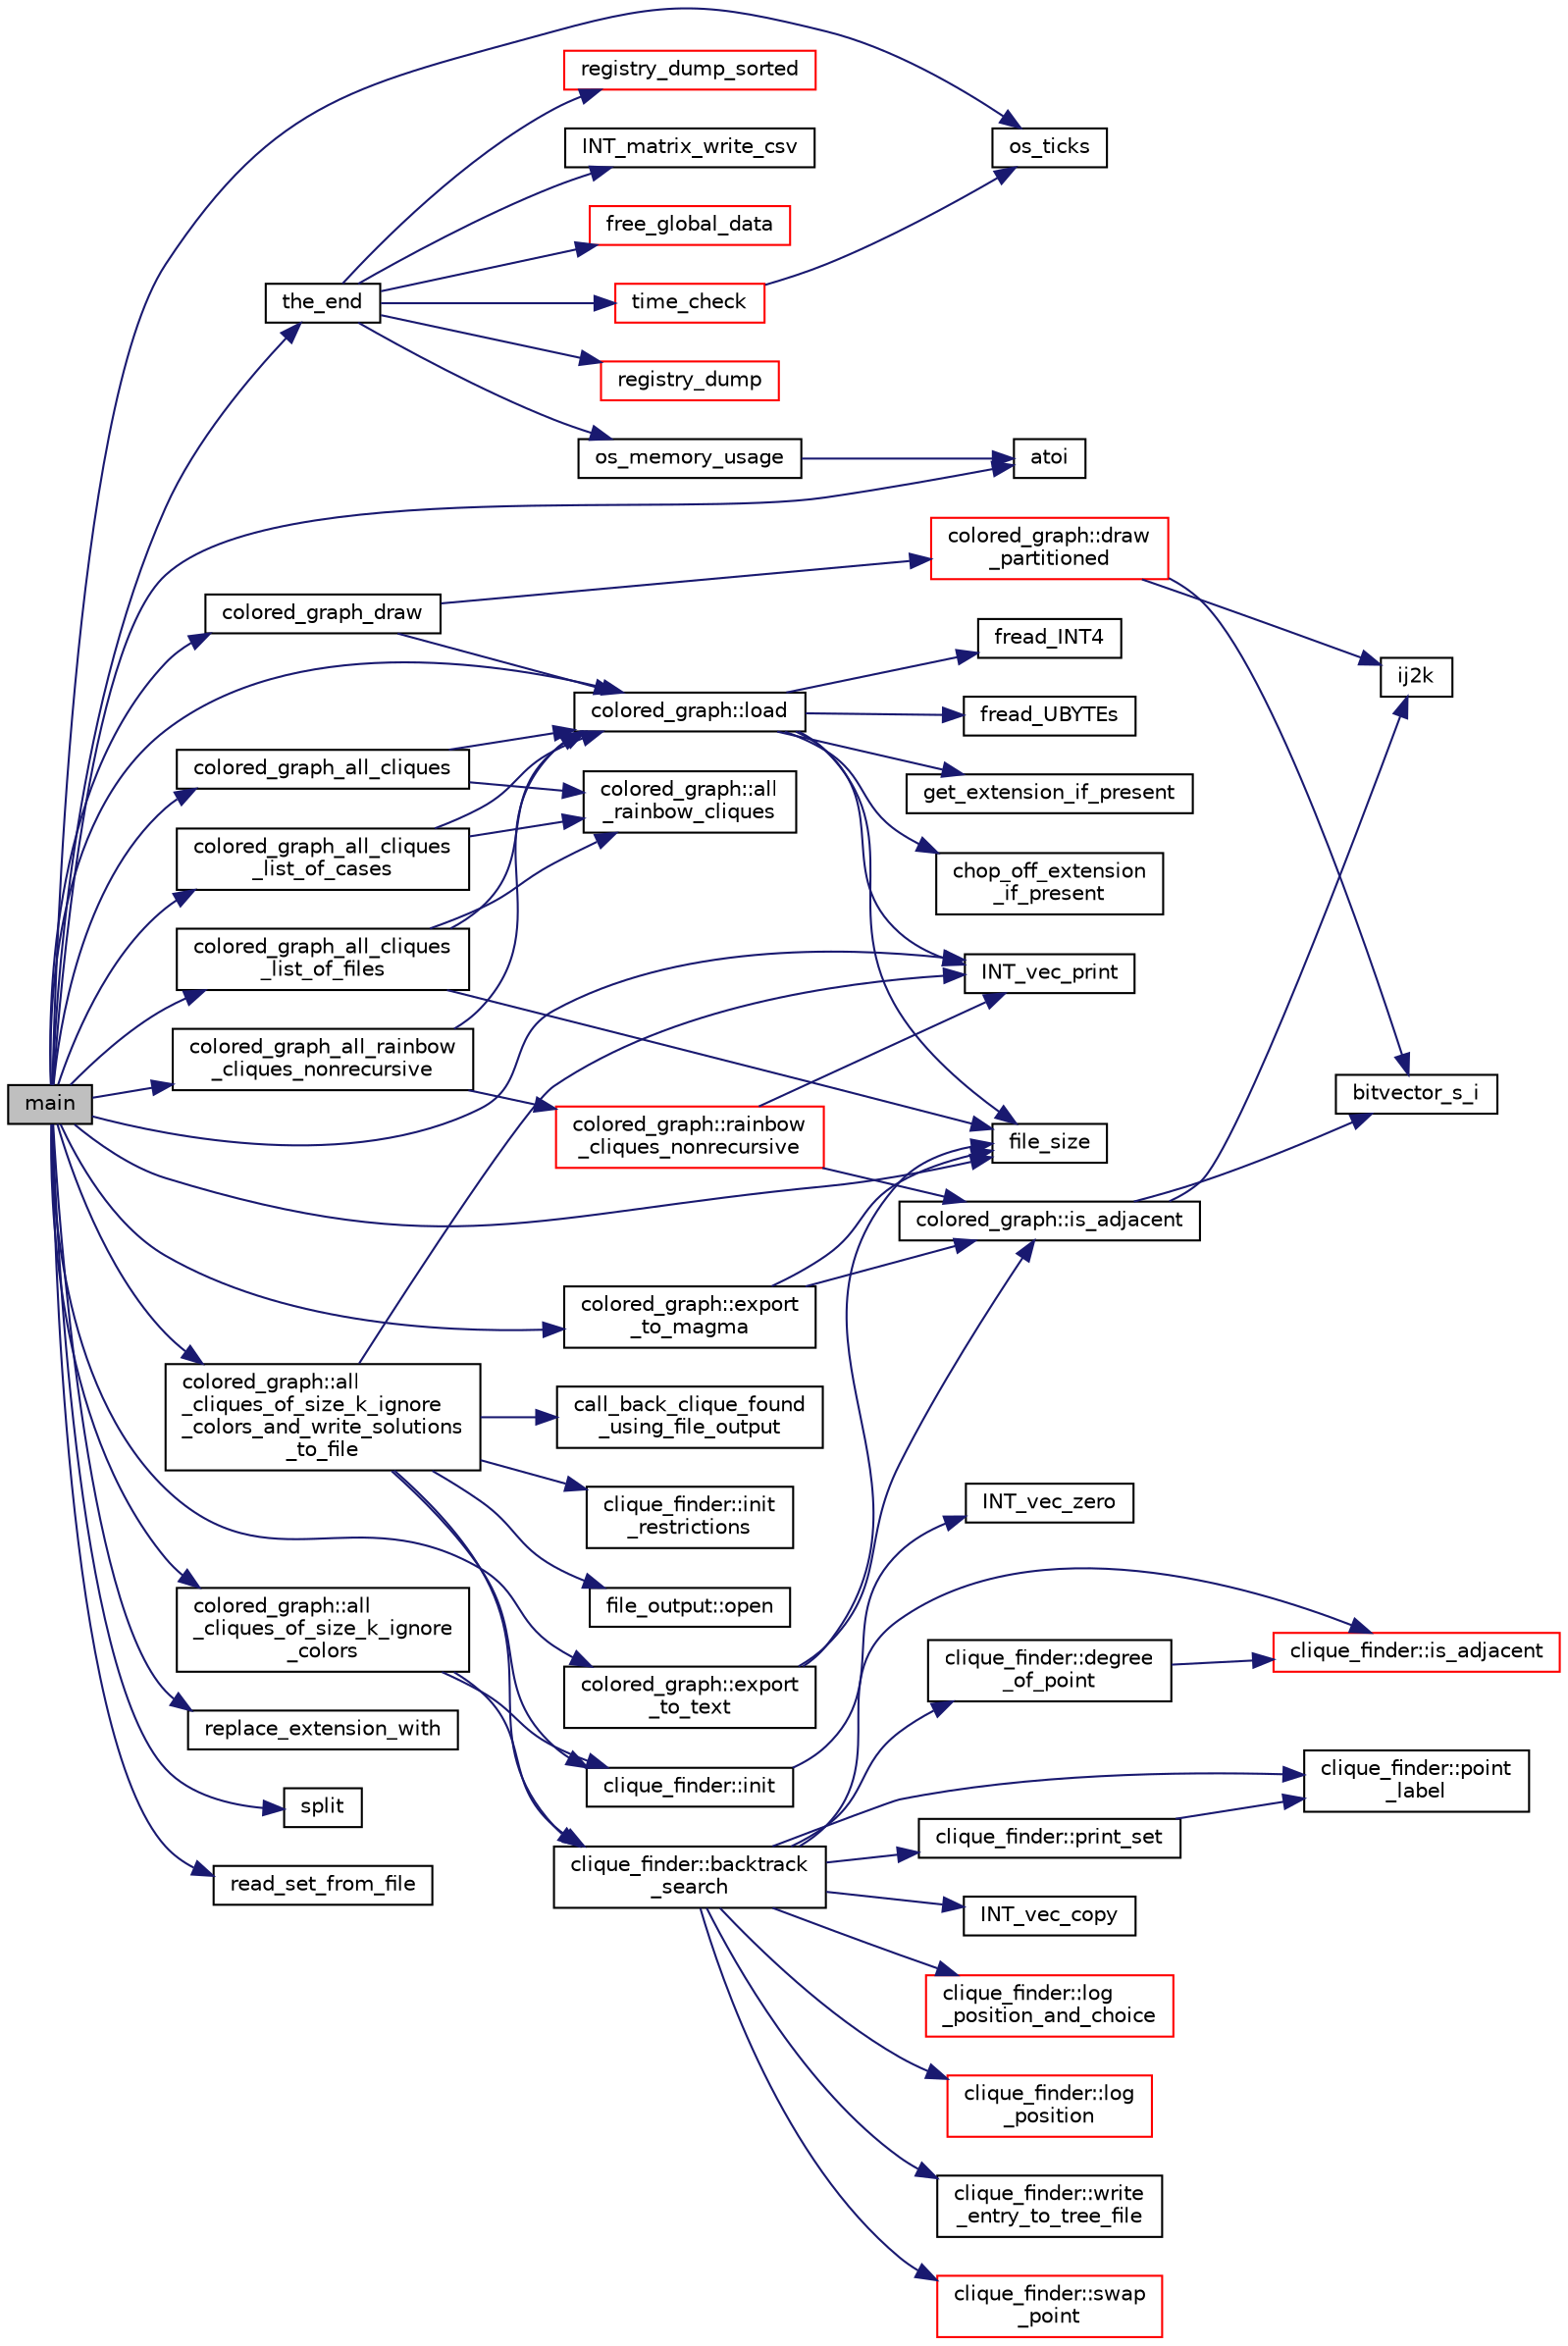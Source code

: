 digraph "main"
{
  edge [fontname="Helvetica",fontsize="10",labelfontname="Helvetica",labelfontsize="10"];
  node [fontname="Helvetica",fontsize="10",shape=record];
  rankdir="LR";
  Node0 [label="main",height=0.2,width=0.4,color="black", fillcolor="grey75", style="filled", fontcolor="black"];
  Node0 -> Node1 [color="midnightblue",fontsize="10",style="solid",fontname="Helvetica"];
  Node1 [label="os_ticks",height=0.2,width=0.4,color="black", fillcolor="white", style="filled",URL="$d5/db4/io__and__os_8h.html#a3da6d2b09e35d569adb7101dffcb5224"];
  Node0 -> Node2 [color="midnightblue",fontsize="10",style="solid",fontname="Helvetica"];
  Node2 [label="atoi",height=0.2,width=0.4,color="black", fillcolor="white", style="filled",URL="$d9/d60/discreta_8h.html#ad0ac71cbcb495289e474437d6b7d7fac"];
  Node0 -> Node3 [color="midnightblue",fontsize="10",style="solid",fontname="Helvetica"];
  Node3 [label="INT_vec_print",height=0.2,width=0.4,color="black", fillcolor="white", style="filled",URL="$df/dbf/sajeeb_8_c.html#a79a5901af0b47dd0d694109543c027fe"];
  Node0 -> Node4 [color="midnightblue",fontsize="10",style="solid",fontname="Helvetica"];
  Node4 [label="replace_extension_with",height=0.2,width=0.4,color="black", fillcolor="white", style="filled",URL="$df/dbf/sajeeb_8_c.html#abd53d5ff0ef75e4cca858aae5d493dba"];
  Node0 -> Node5 [color="midnightblue",fontsize="10",style="solid",fontname="Helvetica"];
  Node5 [label="colored_graph::load",height=0.2,width=0.4,color="black", fillcolor="white", style="filled",URL="$dc/de2/classcolored__graph.html#aa777bb4ea083ac13058d746d63c7f128"];
  Node5 -> Node6 [color="midnightblue",fontsize="10",style="solid",fontname="Helvetica"];
  Node6 [label="file_size",height=0.2,width=0.4,color="black", fillcolor="white", style="filled",URL="$df/dbf/sajeeb_8_c.html#a5c37cf5785204b6e9adf647dc14d0e50"];
  Node5 -> Node7 [color="midnightblue",fontsize="10",style="solid",fontname="Helvetica"];
  Node7 [label="get_extension_if_present",height=0.2,width=0.4,color="black", fillcolor="white", style="filled",URL="$df/dbf/sajeeb_8_c.html#a737197cad3c39e9690cbc9931edcba6b"];
  Node5 -> Node8 [color="midnightblue",fontsize="10",style="solid",fontname="Helvetica"];
  Node8 [label="chop_off_extension\l_if_present",height=0.2,width=0.4,color="black", fillcolor="white", style="filled",URL="$df/dbf/sajeeb_8_c.html#a9ca43842b56cb96c492a4b2d285a6864"];
  Node5 -> Node9 [color="midnightblue",fontsize="10",style="solid",fontname="Helvetica"];
  Node9 [label="fread_INT4",height=0.2,width=0.4,color="black", fillcolor="white", style="filled",URL="$df/dbf/sajeeb_8_c.html#a885df02c08251c103e985ef1d7159014"];
  Node5 -> Node3 [color="midnightblue",fontsize="10",style="solid",fontname="Helvetica"];
  Node5 -> Node10 [color="midnightblue",fontsize="10",style="solid",fontname="Helvetica"];
  Node10 [label="fread_UBYTEs",height=0.2,width=0.4,color="black", fillcolor="white", style="filled",URL="$df/dbf/sajeeb_8_c.html#ae19b6716e6272928adcd469b05632bdb"];
  Node0 -> Node11 [color="midnightblue",fontsize="10",style="solid",fontname="Helvetica"];
  Node11 [label="colored_graph::export\l_to_magma",height=0.2,width=0.4,color="black", fillcolor="white", style="filled",URL="$dc/de2/classcolored__graph.html#a766c05f1b628f86b4de896bce33ec0f2"];
  Node11 -> Node12 [color="midnightblue",fontsize="10",style="solid",fontname="Helvetica"];
  Node12 [label="colored_graph::is_adjacent",height=0.2,width=0.4,color="black", fillcolor="white", style="filled",URL="$dc/de2/classcolored__graph.html#ac13cc7a798c3ee11bef01f01c8eab061"];
  Node12 -> Node13 [color="midnightblue",fontsize="10",style="solid",fontname="Helvetica"];
  Node13 [label="ij2k",height=0.2,width=0.4,color="black", fillcolor="white", style="filled",URL="$df/dbf/sajeeb_8_c.html#a68a0fe85ad4b80a9220cb33f9c4c0042"];
  Node12 -> Node14 [color="midnightblue",fontsize="10",style="solid",fontname="Helvetica"];
  Node14 [label="bitvector_s_i",height=0.2,width=0.4,color="black", fillcolor="white", style="filled",URL="$df/dbf/sajeeb_8_c.html#ac0135a3681a44df3fe7af1545676fbe2"];
  Node11 -> Node6 [color="midnightblue",fontsize="10",style="solid",fontname="Helvetica"];
  Node0 -> Node15 [color="midnightblue",fontsize="10",style="solid",fontname="Helvetica"];
  Node15 [label="colored_graph::export\l_to_text",height=0.2,width=0.4,color="black", fillcolor="white", style="filled",URL="$dc/de2/classcolored__graph.html#a3fb96af274568dd044df8e1e0f973202"];
  Node15 -> Node12 [color="midnightblue",fontsize="10",style="solid",fontname="Helvetica"];
  Node15 -> Node6 [color="midnightblue",fontsize="10",style="solid",fontname="Helvetica"];
  Node0 -> Node16 [color="midnightblue",fontsize="10",style="solid",fontname="Helvetica"];
  Node16 [label="colored_graph::all\l_cliques_of_size_k_ignore\l_colors_and_write_solutions\l_to_file",height=0.2,width=0.4,color="black", fillcolor="white", style="filled",URL="$dc/de2/classcolored__graph.html#adac4d97375919b00495f7023be88d749"];
  Node16 -> Node3 [color="midnightblue",fontsize="10",style="solid",fontname="Helvetica"];
  Node16 -> Node17 [color="midnightblue",fontsize="10",style="solid",fontname="Helvetica"];
  Node17 [label="file_output::open",height=0.2,width=0.4,color="black", fillcolor="white", style="filled",URL="$d8/dc7/classfile__output.html#a97b70b3bf28bc029b27d3c4f61a5e6ed"];
  Node16 -> Node18 [color="midnightblue",fontsize="10",style="solid",fontname="Helvetica"];
  Node18 [label="call_back_clique_found\l_using_file_output",height=0.2,width=0.4,color="black", fillcolor="white", style="filled",URL="$df/dbf/sajeeb_8_c.html#a531d056b9805b66c38d41724a4cc755c"];
  Node16 -> Node19 [color="midnightblue",fontsize="10",style="solid",fontname="Helvetica"];
  Node19 [label="clique_finder::init",height=0.2,width=0.4,color="black", fillcolor="white", style="filled",URL="$dc/d82/classclique__finder.html#a08cf3fd0ec4186cc3d108928a9a27161"];
  Node19 -> Node20 [color="midnightblue",fontsize="10",style="solid",fontname="Helvetica"];
  Node20 [label="INT_vec_zero",height=0.2,width=0.4,color="black", fillcolor="white", style="filled",URL="$df/dbf/sajeeb_8_c.html#aa8c9c7977203577026080f546fe4980f"];
  Node16 -> Node21 [color="midnightblue",fontsize="10",style="solid",fontname="Helvetica"];
  Node21 [label="clique_finder::init\l_restrictions",height=0.2,width=0.4,color="black", fillcolor="white", style="filled",URL="$dc/d82/classclique__finder.html#a8ca9c5b2162ff6a95f00c329f33c60e0"];
  Node16 -> Node22 [color="midnightblue",fontsize="10",style="solid",fontname="Helvetica"];
  Node22 [label="clique_finder::backtrack\l_search",height=0.2,width=0.4,color="black", fillcolor="white", style="filled",URL="$dc/d82/classclique__finder.html#a94ab299b0915409a3bc1084186393e0a"];
  Node22 -> Node23 [color="midnightblue",fontsize="10",style="solid",fontname="Helvetica"];
  Node23 [label="clique_finder::log\l_position",height=0.2,width=0.4,color="red", fillcolor="white", style="filled",URL="$dc/d82/classclique__finder.html#a6824d3ea2049ef742dccfec9733ed1ec"];
  Node22 -> Node26 [color="midnightblue",fontsize="10",style="solid",fontname="Helvetica"];
  Node26 [label="clique_finder::write\l_entry_to_tree_file",height=0.2,width=0.4,color="black", fillcolor="white", style="filled",URL="$dc/d82/classclique__finder.html#ad903a4dbd2188ead349dafd8fa0ef677"];
  Node22 -> Node27 [color="midnightblue",fontsize="10",style="solid",fontname="Helvetica"];
  Node27 [label="clique_finder::swap\l_point",height=0.2,width=0.4,color="red", fillcolor="white", style="filled",URL="$dc/d82/classclique__finder.html#a633ef9cbc0d127bb38ac2fff74afdf91"];
  Node22 -> Node29 [color="midnightblue",fontsize="10",style="solid",fontname="Helvetica"];
  Node29 [label="clique_finder::is_adjacent",height=0.2,width=0.4,color="red", fillcolor="white", style="filled",URL="$dc/d82/classclique__finder.html#aa7d5513917099f0382cca14b9848360f"];
  Node22 -> Node31 [color="midnightblue",fontsize="10",style="solid",fontname="Helvetica"];
  Node31 [label="clique_finder::degree\l_of_point",height=0.2,width=0.4,color="black", fillcolor="white", style="filled",URL="$dc/d82/classclique__finder.html#ad3f084a4d6dfad8cd283f57933d6490d"];
  Node31 -> Node29 [color="midnightblue",fontsize="10",style="solid",fontname="Helvetica"];
  Node22 -> Node32 [color="midnightblue",fontsize="10",style="solid",fontname="Helvetica"];
  Node32 [label="clique_finder::point\l_label",height=0.2,width=0.4,color="black", fillcolor="white", style="filled",URL="$dc/d82/classclique__finder.html#aa700ea6605ea944583078acfc7ed63df"];
  Node22 -> Node33 [color="midnightblue",fontsize="10",style="solid",fontname="Helvetica"];
  Node33 [label="INT_vec_copy",height=0.2,width=0.4,color="black", fillcolor="white", style="filled",URL="$df/dbf/sajeeb_8_c.html#ac2d875e27e009af6ec04d17254d11075"];
  Node22 -> Node34 [color="midnightblue",fontsize="10",style="solid",fontname="Helvetica"];
  Node34 [label="clique_finder::log\l_position_and_choice",height=0.2,width=0.4,color="red", fillcolor="white", style="filled",URL="$dc/d82/classclique__finder.html#aa4b011fdcab17998ca2fdd181a8f760f"];
  Node22 -> Node35 [color="midnightblue",fontsize="10",style="solid",fontname="Helvetica"];
  Node35 [label="clique_finder::print_set",height=0.2,width=0.4,color="black", fillcolor="white", style="filled",URL="$dc/d82/classclique__finder.html#a850b257f0043aea4067ff9afbd554194"];
  Node35 -> Node32 [color="midnightblue",fontsize="10",style="solid",fontname="Helvetica"];
  Node0 -> Node36 [color="midnightblue",fontsize="10",style="solid",fontname="Helvetica"];
  Node36 [label="colored_graph::all\l_cliques_of_size_k_ignore\l_colors",height=0.2,width=0.4,color="black", fillcolor="white", style="filled",URL="$dc/de2/classcolored__graph.html#ae25e8fa7873bb5a3409641c08ca95024"];
  Node36 -> Node19 [color="midnightblue",fontsize="10",style="solid",fontname="Helvetica"];
  Node36 -> Node22 [color="midnightblue",fontsize="10",style="solid",fontname="Helvetica"];
  Node0 -> Node37 [color="midnightblue",fontsize="10",style="solid",fontname="Helvetica"];
  Node37 [label="colored_graph_draw",height=0.2,width=0.4,color="black", fillcolor="white", style="filled",URL="$d3/dd2/lib_2foundations_2graph__theory_2colored__graph_8_c.html#ae8b578b6d3c09c831d76dd38e866d82a"];
  Node37 -> Node5 [color="midnightblue",fontsize="10",style="solid",fontname="Helvetica"];
  Node37 -> Node38 [color="midnightblue",fontsize="10",style="solid",fontname="Helvetica"];
  Node38 [label="colored_graph::draw\l_partitioned",height=0.2,width=0.4,color="red", fillcolor="white", style="filled",URL="$dc/de2/classcolored__graph.html#a244dcd80d20f6eeddd537a48a1541f96"];
  Node38 -> Node13 [color="midnightblue",fontsize="10",style="solid",fontname="Helvetica"];
  Node38 -> Node14 [color="midnightblue",fontsize="10",style="solid",fontname="Helvetica"];
  Node0 -> Node41 [color="midnightblue",fontsize="10",style="solid",fontname="Helvetica"];
  Node41 [label="colored_graph_all_rainbow\l_cliques_nonrecursive",height=0.2,width=0.4,color="black", fillcolor="white", style="filled",URL="$d3/dd2/lib_2foundations_2graph__theory_2colored__graph_8_c.html#a204cb19516c6ebc2ea895da785b3ab37"];
  Node41 -> Node5 [color="midnightblue",fontsize="10",style="solid",fontname="Helvetica"];
  Node41 -> Node42 [color="midnightblue",fontsize="10",style="solid",fontname="Helvetica"];
  Node42 [label="colored_graph::rainbow\l_cliques_nonrecursive",height=0.2,width=0.4,color="red", fillcolor="white", style="filled",URL="$dc/de2/classcolored__graph.html#a5d74cba02be84471c6851912b0e2b49f"];
  Node42 -> Node3 [color="midnightblue",fontsize="10",style="solid",fontname="Helvetica"];
  Node42 -> Node12 [color="midnightblue",fontsize="10",style="solid",fontname="Helvetica"];
  Node0 -> Node44 [color="midnightblue",fontsize="10",style="solid",fontname="Helvetica"];
  Node44 [label="colored_graph_all_cliques",height=0.2,width=0.4,color="black", fillcolor="white", style="filled",URL="$d3/dd2/lib_2foundations_2graph__theory_2colored__graph_8_c.html#adf4d594daf45de95a631b509d1b75ed9"];
  Node44 -> Node5 [color="midnightblue",fontsize="10",style="solid",fontname="Helvetica"];
  Node44 -> Node45 [color="midnightblue",fontsize="10",style="solid",fontname="Helvetica"];
  Node45 [label="colored_graph::all\l_rainbow_cliques",height=0.2,width=0.4,color="black", fillcolor="white", style="filled",URL="$dc/de2/classcolored__graph.html#a62ecc5d052397b136d676a316f94ff10"];
  Node0 -> Node46 [color="midnightblue",fontsize="10",style="solid",fontname="Helvetica"];
  Node46 [label="split",height=0.2,width=0.4,color="black", fillcolor="white", style="filled",URL="$d6/d34/plot__decomposition__matrix_8_c.html#a8d46d2e552765fe157db5a0247442503"];
  Node0 -> Node47 [color="midnightblue",fontsize="10",style="solid",fontname="Helvetica"];
  Node47 [label="read_set_from_file",height=0.2,width=0.4,color="black", fillcolor="white", style="filled",URL="$df/dbf/sajeeb_8_c.html#a5de87b15d6633e4d4c78b22051fc8968"];
  Node0 -> Node48 [color="midnightblue",fontsize="10",style="solid",fontname="Helvetica"];
  Node48 [label="colored_graph_all_cliques\l_list_of_cases",height=0.2,width=0.4,color="black", fillcolor="white", style="filled",URL="$df/dbf/sajeeb_8_c.html#a8053b03db938425d1ef0544259d89676"];
  Node48 -> Node5 [color="midnightblue",fontsize="10",style="solid",fontname="Helvetica"];
  Node48 -> Node45 [color="midnightblue",fontsize="10",style="solid",fontname="Helvetica"];
  Node0 -> Node6 [color="midnightblue",fontsize="10",style="solid",fontname="Helvetica"];
  Node0 -> Node49 [color="midnightblue",fontsize="10",style="solid",fontname="Helvetica"];
  Node49 [label="colored_graph_all_cliques\l_list_of_files",height=0.2,width=0.4,color="black", fillcolor="white", style="filled",URL="$d3/dd2/lib_2foundations_2graph__theory_2colored__graph_8_c.html#adafeff32e38a34c3835bd36b4f087138"];
  Node49 -> Node6 [color="midnightblue",fontsize="10",style="solid",fontname="Helvetica"];
  Node49 -> Node5 [color="midnightblue",fontsize="10",style="solid",fontname="Helvetica"];
  Node49 -> Node45 [color="midnightblue",fontsize="10",style="solid",fontname="Helvetica"];
  Node0 -> Node50 [color="midnightblue",fontsize="10",style="solid",fontname="Helvetica"];
  Node50 [label="the_end",height=0.2,width=0.4,color="black", fillcolor="white", style="filled",URL="$d9/d60/discreta_8h.html#a3ebbd3ccb665a9f78deaa7408577b60c"];
  Node50 -> Node51 [color="midnightblue",fontsize="10",style="solid",fontname="Helvetica"];
  Node51 [label="free_global_data",height=0.2,width=0.4,color="red", fillcolor="white", style="filled",URL="$d3/dfb/discreta__global_8_c.html#a6bd9eb050090f8cf1e92db88a459cc28"];
  Node50 -> Node54 [color="midnightblue",fontsize="10",style="solid",fontname="Helvetica"];
  Node54 [label="registry_dump",height=0.2,width=0.4,color="red", fillcolor="white", style="filled",URL="$d5/db4/io__and__os_8h.html#a8ad65cbe10865661e8bafd6be2164955"];
  Node50 -> Node62 [color="midnightblue",fontsize="10",style="solid",fontname="Helvetica"];
  Node62 [label="registry_dump_sorted",height=0.2,width=0.4,color="red", fillcolor="white", style="filled",URL="$d5/db4/io__and__os_8h.html#aa28c9ee8650332ad2d526d5eb4fae48e"];
  Node50 -> Node70 [color="midnightblue",fontsize="10",style="solid",fontname="Helvetica"];
  Node70 [label="time_check",height=0.2,width=0.4,color="red", fillcolor="white", style="filled",URL="$d9/d60/discreta_8h.html#a04d64356f0c7cb798e55daec998c527e"];
  Node70 -> Node1 [color="midnightblue",fontsize="10",style="solid",fontname="Helvetica"];
  Node50 -> Node74 [color="midnightblue",fontsize="10",style="solid",fontname="Helvetica"];
  Node74 [label="os_memory_usage",height=0.2,width=0.4,color="black", fillcolor="white", style="filled",URL="$d5/db4/io__and__os_8h.html#a5d6ab4b80c58e5d8bdb0fd1625709d0b"];
  Node74 -> Node2 [color="midnightblue",fontsize="10",style="solid",fontname="Helvetica"];
  Node50 -> Node75 [color="midnightblue",fontsize="10",style="solid",fontname="Helvetica"];
  Node75 [label="INT_matrix_write_csv",height=0.2,width=0.4,color="black", fillcolor="white", style="filled",URL="$d5/db4/io__and__os_8h.html#a57604af509e1d43e918fd38e5f4ee96f"];
}
